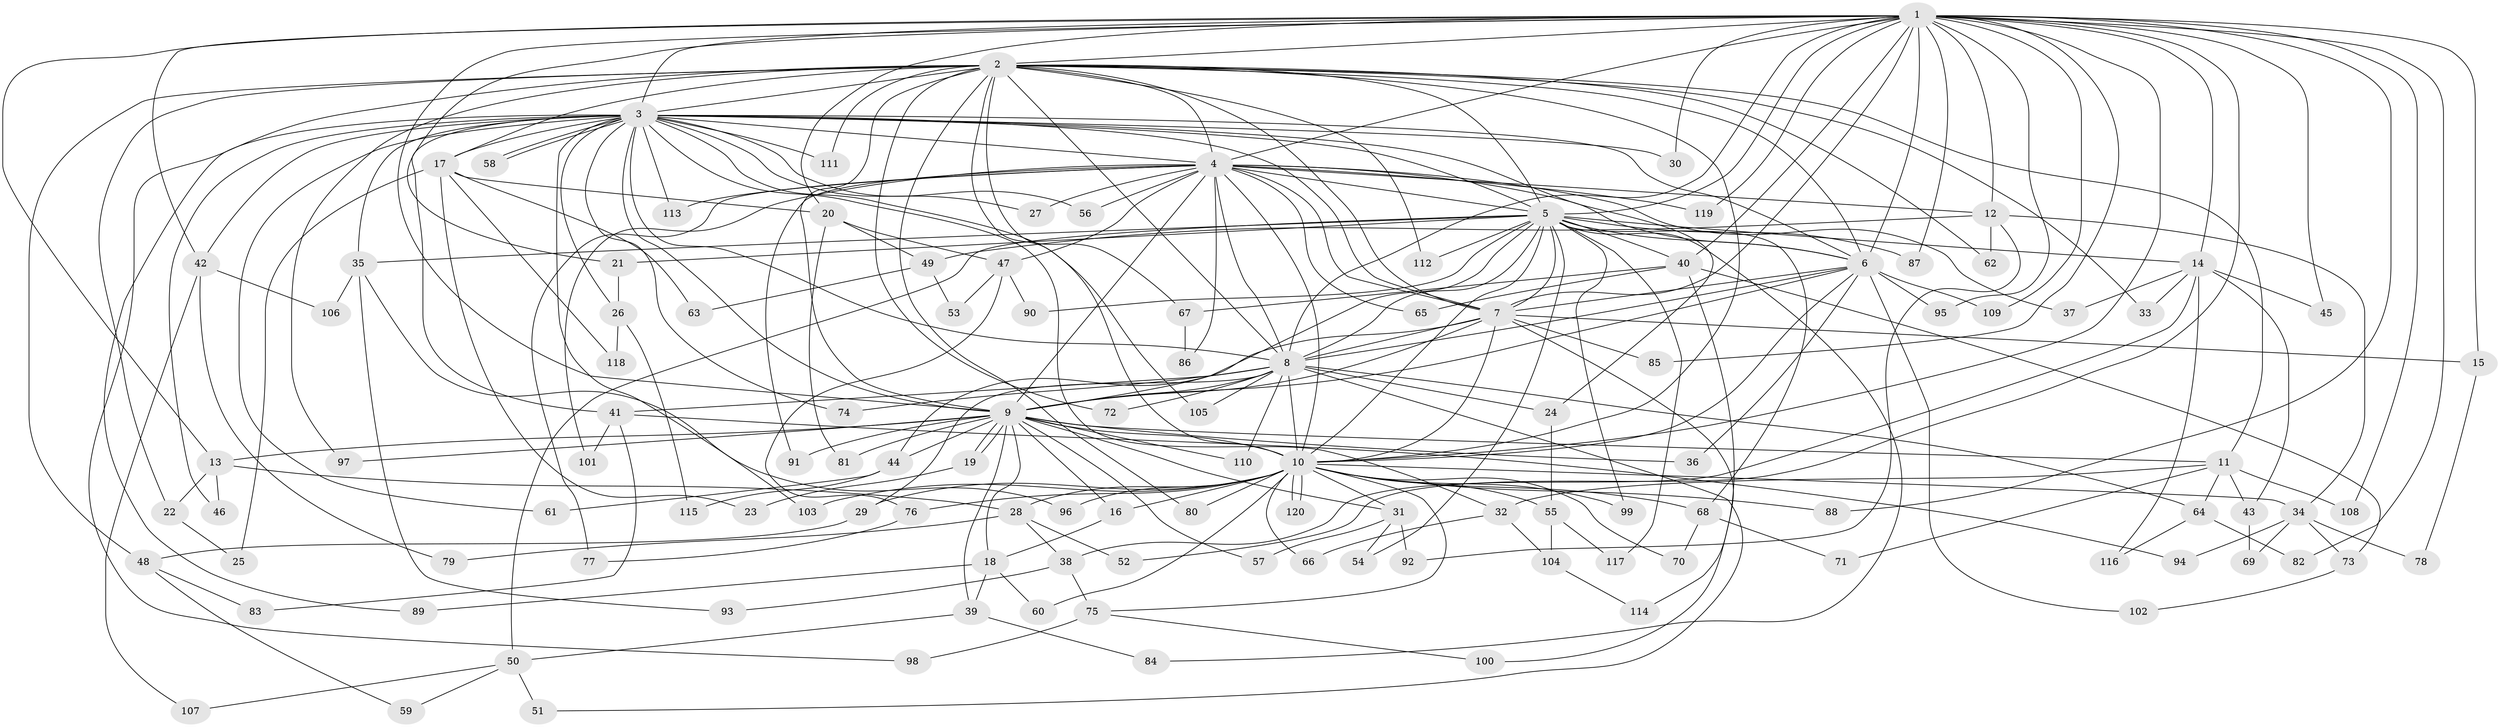 // Generated by graph-tools (version 1.1) at 2025/45/03/09/25 04:45:33]
// undirected, 120 vertices, 265 edges
graph export_dot {
graph [start="1"]
  node [color=gray90,style=filled];
  1;
  2;
  3;
  4;
  5;
  6;
  7;
  8;
  9;
  10;
  11;
  12;
  13;
  14;
  15;
  16;
  17;
  18;
  19;
  20;
  21;
  22;
  23;
  24;
  25;
  26;
  27;
  28;
  29;
  30;
  31;
  32;
  33;
  34;
  35;
  36;
  37;
  38;
  39;
  40;
  41;
  42;
  43;
  44;
  45;
  46;
  47;
  48;
  49;
  50;
  51;
  52;
  53;
  54;
  55;
  56;
  57;
  58;
  59;
  60;
  61;
  62;
  63;
  64;
  65;
  66;
  67;
  68;
  69;
  70;
  71;
  72;
  73;
  74;
  75;
  76;
  77;
  78;
  79;
  80;
  81;
  82;
  83;
  84;
  85;
  86;
  87;
  88;
  89;
  90;
  91;
  92;
  93;
  94;
  95;
  96;
  97;
  98;
  99;
  100;
  101;
  102;
  103;
  104;
  105;
  106;
  107;
  108;
  109;
  110;
  111;
  112;
  113;
  114;
  115;
  116;
  117;
  118;
  119;
  120;
  1 -- 2;
  1 -- 3;
  1 -- 4;
  1 -- 5;
  1 -- 6;
  1 -- 7;
  1 -- 8;
  1 -- 9;
  1 -- 10;
  1 -- 12;
  1 -- 13;
  1 -- 14;
  1 -- 15;
  1 -- 20;
  1 -- 21;
  1 -- 30;
  1 -- 40;
  1 -- 42;
  1 -- 45;
  1 -- 52;
  1 -- 82;
  1 -- 85;
  1 -- 87;
  1 -- 88;
  1 -- 95;
  1 -- 108;
  1 -- 109;
  1 -- 119;
  2 -- 3;
  2 -- 4;
  2 -- 5;
  2 -- 6;
  2 -- 7;
  2 -- 8;
  2 -- 9;
  2 -- 10;
  2 -- 11;
  2 -- 17;
  2 -- 22;
  2 -- 33;
  2 -- 48;
  2 -- 62;
  2 -- 67;
  2 -- 72;
  2 -- 80;
  2 -- 97;
  2 -- 98;
  2 -- 105;
  2 -- 111;
  2 -- 112;
  3 -- 4;
  3 -- 5;
  3 -- 6;
  3 -- 7;
  3 -- 8;
  3 -- 9;
  3 -- 10;
  3 -- 17;
  3 -- 24;
  3 -- 26;
  3 -- 27;
  3 -- 30;
  3 -- 32;
  3 -- 35;
  3 -- 41;
  3 -- 42;
  3 -- 46;
  3 -- 56;
  3 -- 58;
  3 -- 58;
  3 -- 61;
  3 -- 74;
  3 -- 89;
  3 -- 103;
  3 -- 111;
  3 -- 113;
  4 -- 5;
  4 -- 6;
  4 -- 7;
  4 -- 8;
  4 -- 9;
  4 -- 10;
  4 -- 12;
  4 -- 27;
  4 -- 37;
  4 -- 47;
  4 -- 56;
  4 -- 65;
  4 -- 77;
  4 -- 86;
  4 -- 91;
  4 -- 101;
  4 -- 113;
  4 -- 119;
  5 -- 6;
  5 -- 7;
  5 -- 8;
  5 -- 9;
  5 -- 10;
  5 -- 14;
  5 -- 21;
  5 -- 35;
  5 -- 40;
  5 -- 50;
  5 -- 54;
  5 -- 68;
  5 -- 84;
  5 -- 87;
  5 -- 90;
  5 -- 99;
  5 -- 112;
  5 -- 117;
  6 -- 7;
  6 -- 8;
  6 -- 9;
  6 -- 10;
  6 -- 36;
  6 -- 95;
  6 -- 102;
  6 -- 109;
  7 -- 8;
  7 -- 9;
  7 -- 10;
  7 -- 15;
  7 -- 44;
  7 -- 85;
  7 -- 100;
  8 -- 9;
  8 -- 10;
  8 -- 24;
  8 -- 29;
  8 -- 41;
  8 -- 51;
  8 -- 64;
  8 -- 72;
  8 -- 74;
  8 -- 105;
  8 -- 110;
  9 -- 10;
  9 -- 11;
  9 -- 13;
  9 -- 16;
  9 -- 18;
  9 -- 19;
  9 -- 19;
  9 -- 31;
  9 -- 36;
  9 -- 39;
  9 -- 44;
  9 -- 57;
  9 -- 81;
  9 -- 91;
  9 -- 97;
  9 -- 110;
  10 -- 16;
  10 -- 28;
  10 -- 29;
  10 -- 31;
  10 -- 34;
  10 -- 55;
  10 -- 60;
  10 -- 66;
  10 -- 68;
  10 -- 70;
  10 -- 75;
  10 -- 76;
  10 -- 80;
  10 -- 88;
  10 -- 96;
  10 -- 99;
  10 -- 103;
  10 -- 120;
  10 -- 120;
  11 -- 32;
  11 -- 43;
  11 -- 64;
  11 -- 71;
  11 -- 108;
  12 -- 34;
  12 -- 49;
  12 -- 62;
  12 -- 92;
  13 -- 22;
  13 -- 28;
  13 -- 46;
  14 -- 33;
  14 -- 37;
  14 -- 38;
  14 -- 43;
  14 -- 45;
  14 -- 116;
  15 -- 78;
  16 -- 18;
  17 -- 20;
  17 -- 23;
  17 -- 25;
  17 -- 63;
  17 -- 118;
  18 -- 39;
  18 -- 60;
  18 -- 89;
  19 -- 23;
  20 -- 47;
  20 -- 49;
  20 -- 81;
  21 -- 26;
  22 -- 25;
  24 -- 55;
  26 -- 115;
  26 -- 118;
  28 -- 38;
  28 -- 52;
  28 -- 79;
  29 -- 48;
  31 -- 54;
  31 -- 57;
  31 -- 92;
  32 -- 66;
  32 -- 104;
  34 -- 69;
  34 -- 73;
  34 -- 78;
  34 -- 94;
  35 -- 93;
  35 -- 96;
  35 -- 106;
  38 -- 75;
  38 -- 93;
  39 -- 50;
  39 -- 84;
  40 -- 65;
  40 -- 67;
  40 -- 73;
  40 -- 114;
  41 -- 83;
  41 -- 94;
  41 -- 101;
  42 -- 79;
  42 -- 106;
  42 -- 107;
  43 -- 69;
  44 -- 61;
  44 -- 115;
  47 -- 53;
  47 -- 76;
  47 -- 90;
  48 -- 59;
  48 -- 83;
  49 -- 53;
  49 -- 63;
  50 -- 51;
  50 -- 59;
  50 -- 107;
  55 -- 104;
  55 -- 117;
  64 -- 82;
  64 -- 116;
  67 -- 86;
  68 -- 70;
  68 -- 71;
  73 -- 102;
  75 -- 98;
  75 -- 100;
  76 -- 77;
  104 -- 114;
}
